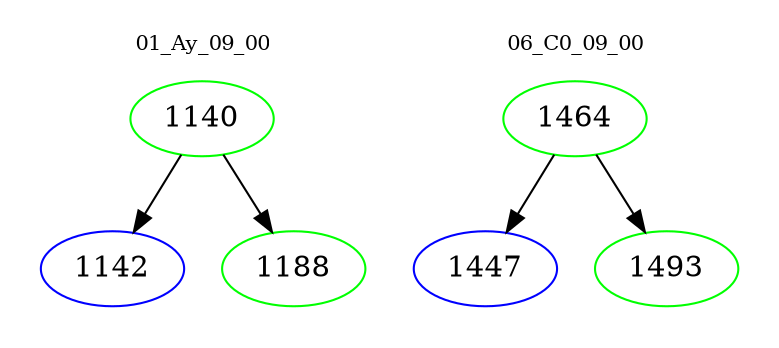 digraph{
subgraph cluster_0 {
color = white
label = "01_Ay_09_00";
fontsize=10;
T0_1140 [label="1140", color="green"]
T0_1140 -> T0_1142 [color="black"]
T0_1142 [label="1142", color="blue"]
T0_1140 -> T0_1188 [color="black"]
T0_1188 [label="1188", color="green"]
}
subgraph cluster_1 {
color = white
label = "06_C0_09_00";
fontsize=10;
T1_1464 [label="1464", color="green"]
T1_1464 -> T1_1447 [color="black"]
T1_1447 [label="1447", color="blue"]
T1_1464 -> T1_1493 [color="black"]
T1_1493 [label="1493", color="green"]
}
}
